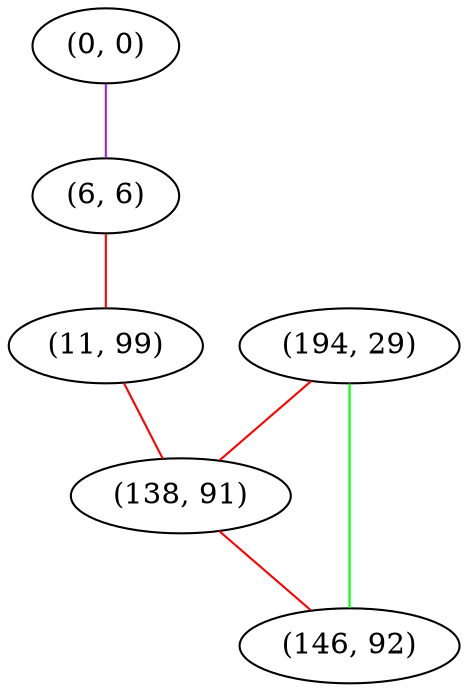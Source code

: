 graph "" {
"(194, 29)";
"(0, 0)";
"(6, 6)";
"(11, 99)";
"(138, 91)";
"(146, 92)";
"(194, 29)" -- "(138, 91)"  [color=red, key=0, weight=1];
"(194, 29)" -- "(146, 92)"  [color=green, key=0, weight=2];
"(0, 0)" -- "(6, 6)"  [color=purple, key=0, weight=4];
"(6, 6)" -- "(11, 99)"  [color=red, key=0, weight=1];
"(11, 99)" -- "(138, 91)"  [color=red, key=0, weight=1];
"(138, 91)" -- "(146, 92)"  [color=red, key=0, weight=1];
}
